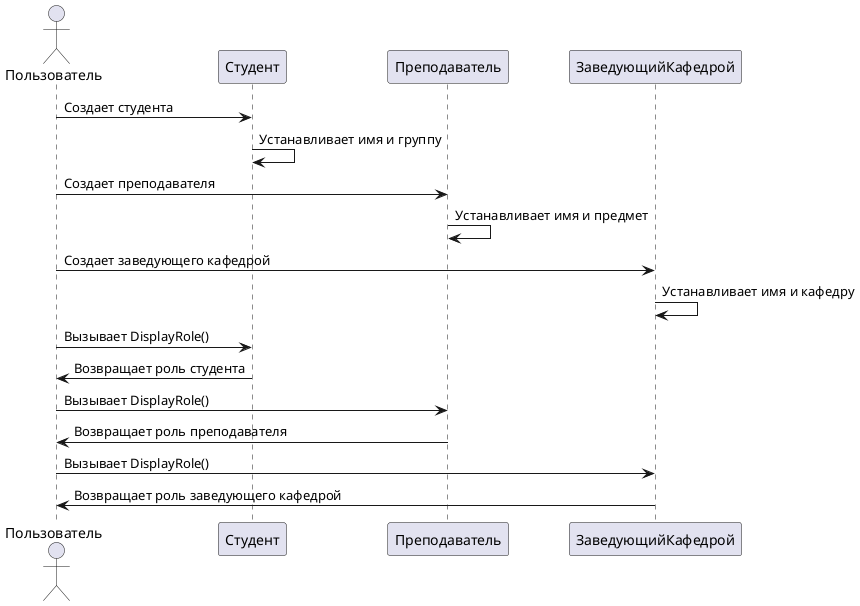 @startuml
actor Пользователь
participant Студент as Student
participant Преподаватель as Teacher
participant ЗаведующийКафедрой as HeadOfDepartment

Пользователь -> Student : Создает студента
Student -> Student : Устанавливает имя и группу
Пользователь -> Teacher : Создает преподавателя
Teacher -> Teacher : Устанавливает имя и предмет
Пользователь -> HeadOfDepartment : Создает заведующего кафедрой
HeadOfDepartment -> HeadOfDepartment : Устанавливает имя и кафедру

Пользователь -> Student : Вызывает DisplayRole()
Student -> Пользователь : Возвращает роль студента

Пользователь -> Teacher : Вызывает DisplayRole()
Teacher -> Пользователь : Возвращает роль преподавателя

Пользователь -> HeadOfDepartment : Вызывает DisplayRole()
HeadOfDepartment -> Пользователь : Возвращает роль заведующего кафедрой
@enduml
